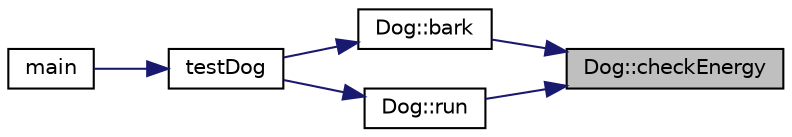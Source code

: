 digraph "Dog::checkEnergy"
{
 // LATEX_PDF_SIZE
  edge [fontname="Helvetica",fontsize="10",labelfontname="Helvetica",labelfontsize="10"];
  node [fontname="Helvetica",fontsize="10",shape=record];
  rankdir="RL";
  Node1 [label="Dog::checkEnergy",height=0.2,width=0.4,color="black", fillcolor="grey75", style="filled", fontcolor="black",tooltip="Checks the dog's energy."];
  Node1 -> Node2 [dir="back",color="midnightblue",fontsize="10",style="solid",fontname="Helvetica"];
  Node2 [label="Dog::bark",height=0.2,width=0.4,color="black", fillcolor="white", style="filled",URL="$classDog.html#a710429cc93dc5140d5616f72804468a9",tooltip="Causes the dog to bark."];
  Node2 -> Node3 [dir="back",color="midnightblue",fontsize="10",style="solid",fontname="Helvetica"];
  Node3 [label="testDog",height=0.2,width=0.4,color="black", fillcolor="white", style="filled",URL="$main_8hpp.html#ae0f669050fa21339b103732480fc9667",tooltip=" "];
  Node3 -> Node4 [dir="back",color="midnightblue",fontsize="10",style="solid",fontname="Helvetica"];
  Node4 [label="main",height=0.2,width=0.4,color="black", fillcolor="white", style="filled",URL="$main_8hpp.html#a3c04138a5bfe5d72780bb7e82a18e627",tooltip=" "];
  Node1 -> Node5 [dir="back",color="midnightblue",fontsize="10",style="solid",fontname="Helvetica"];
  Node5 [label="Dog::run",height=0.2,width=0.4,color="black", fillcolor="white", style="filled",URL="$classDog.html#a756ea89c1b661023452d87063049145e",tooltip="Causes the dog to run."];
  Node5 -> Node3 [dir="back",color="midnightblue",fontsize="10",style="solid",fontname="Helvetica"];
}
